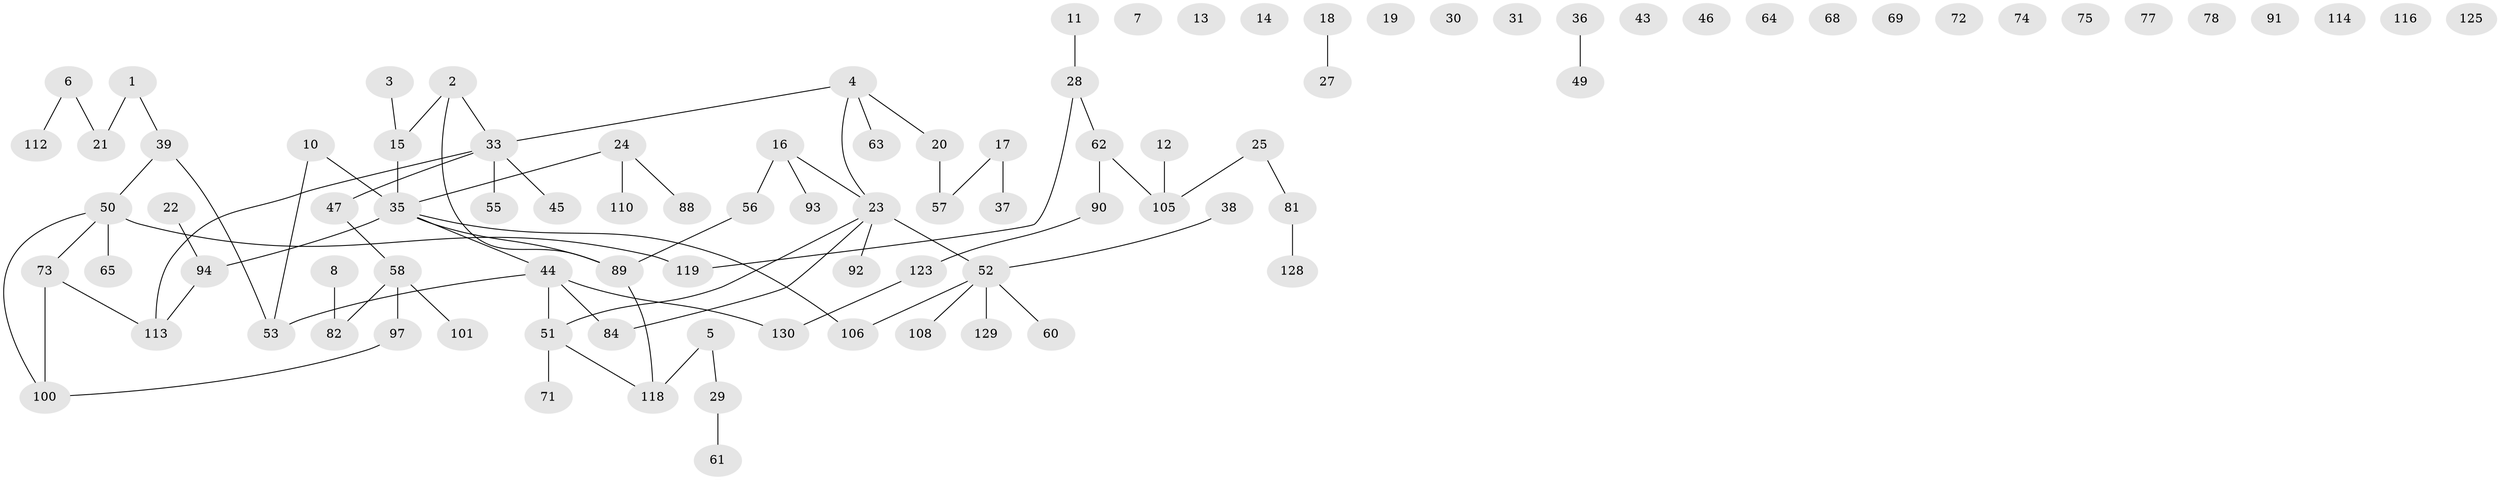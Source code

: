 // original degree distribution, {2: 0.26515151515151514, 1: 0.3409090909090909, 4: 0.07575757575757576, 0: 0.12121212121212122, 6: 0.007575757575757576, 3: 0.16666666666666666, 5: 0.022727272727272728}
// Generated by graph-tools (version 1.1) at 2025/41/03/06/25 10:41:22]
// undirected, 92 vertices, 81 edges
graph export_dot {
graph [start="1"]
  node [color=gray90,style=filled];
  1;
  2 [super="+66"];
  3;
  4 [super="+9"];
  5 [super="+80"];
  6 [super="+86"];
  7;
  8;
  10;
  11;
  12;
  13;
  14 [super="+99"];
  15 [super="+104"];
  16 [super="+32"];
  17 [super="+124"];
  18;
  19;
  20 [super="+40"];
  21 [super="+127"];
  22;
  23 [super="+26"];
  24 [super="+54"];
  25 [super="+41"];
  27;
  28 [super="+87"];
  29 [super="+42"];
  30;
  31 [super="+34"];
  33 [super="+76"];
  35 [super="+115"];
  36;
  37;
  38;
  39;
  43;
  44 [super="+48"];
  45;
  46;
  47 [super="+59"];
  49 [super="+102"];
  50 [super="+70"];
  51 [super="+120"];
  52 [super="+85"];
  53 [super="+122"];
  55;
  56 [super="+121"];
  57 [super="+96"];
  58 [super="+79"];
  60;
  61;
  62 [super="+67"];
  63;
  64;
  65 [super="+83"];
  68;
  69;
  71;
  72 [super="+98"];
  73 [super="+109"];
  74;
  75;
  77;
  78 [super="+131"];
  81;
  82 [super="+103"];
  84;
  88;
  89 [super="+95"];
  90;
  91;
  92;
  93;
  94 [super="+107"];
  97;
  100 [super="+117"];
  101;
  105 [super="+111"];
  106;
  108;
  110;
  112;
  113;
  114;
  116;
  118;
  119;
  123 [super="+126"];
  125;
  128 [super="+132"];
  129;
  130;
  1 -- 21;
  1 -- 39;
  2 -- 15;
  2 -- 33;
  2 -- 89;
  3 -- 15;
  4 -- 20;
  4 -- 23;
  4 -- 63;
  4 -- 33;
  5 -- 29;
  5 -- 118;
  6 -- 112;
  6 -- 21;
  8 -- 82;
  10 -- 35;
  10 -- 53;
  11 -- 28;
  12 -- 105;
  15 -- 35;
  16 -- 23;
  16 -- 56;
  16 -- 93;
  17 -- 37;
  17 -- 57;
  18 -- 27;
  20 -- 57;
  22 -- 94;
  23 -- 52;
  23 -- 84;
  23 -- 92;
  23 -- 51;
  24 -- 35;
  24 -- 110;
  24 -- 88;
  25 -- 81;
  25 -- 105;
  28 -- 62;
  28 -- 119;
  29 -- 61;
  33 -- 45;
  33 -- 47;
  33 -- 55;
  33 -- 113;
  35 -- 89;
  35 -- 106;
  35 -- 44;
  35 -- 94;
  36 -- 49;
  38 -- 52;
  39 -- 50;
  39 -- 53;
  44 -- 53;
  44 -- 84;
  44 -- 130;
  44 -- 51;
  47 -- 58;
  50 -- 100;
  50 -- 119;
  50 -- 73;
  50 -- 65;
  51 -- 118;
  51 -- 71;
  52 -- 106;
  52 -- 129;
  52 -- 108;
  52 -- 60;
  56 -- 89;
  58 -- 101;
  58 -- 97;
  58 -- 82;
  62 -- 105;
  62 -- 90;
  73 -- 100;
  73 -- 113;
  81 -- 128;
  89 -- 118;
  90 -- 123;
  94 -- 113;
  97 -- 100;
  123 -- 130;
}
